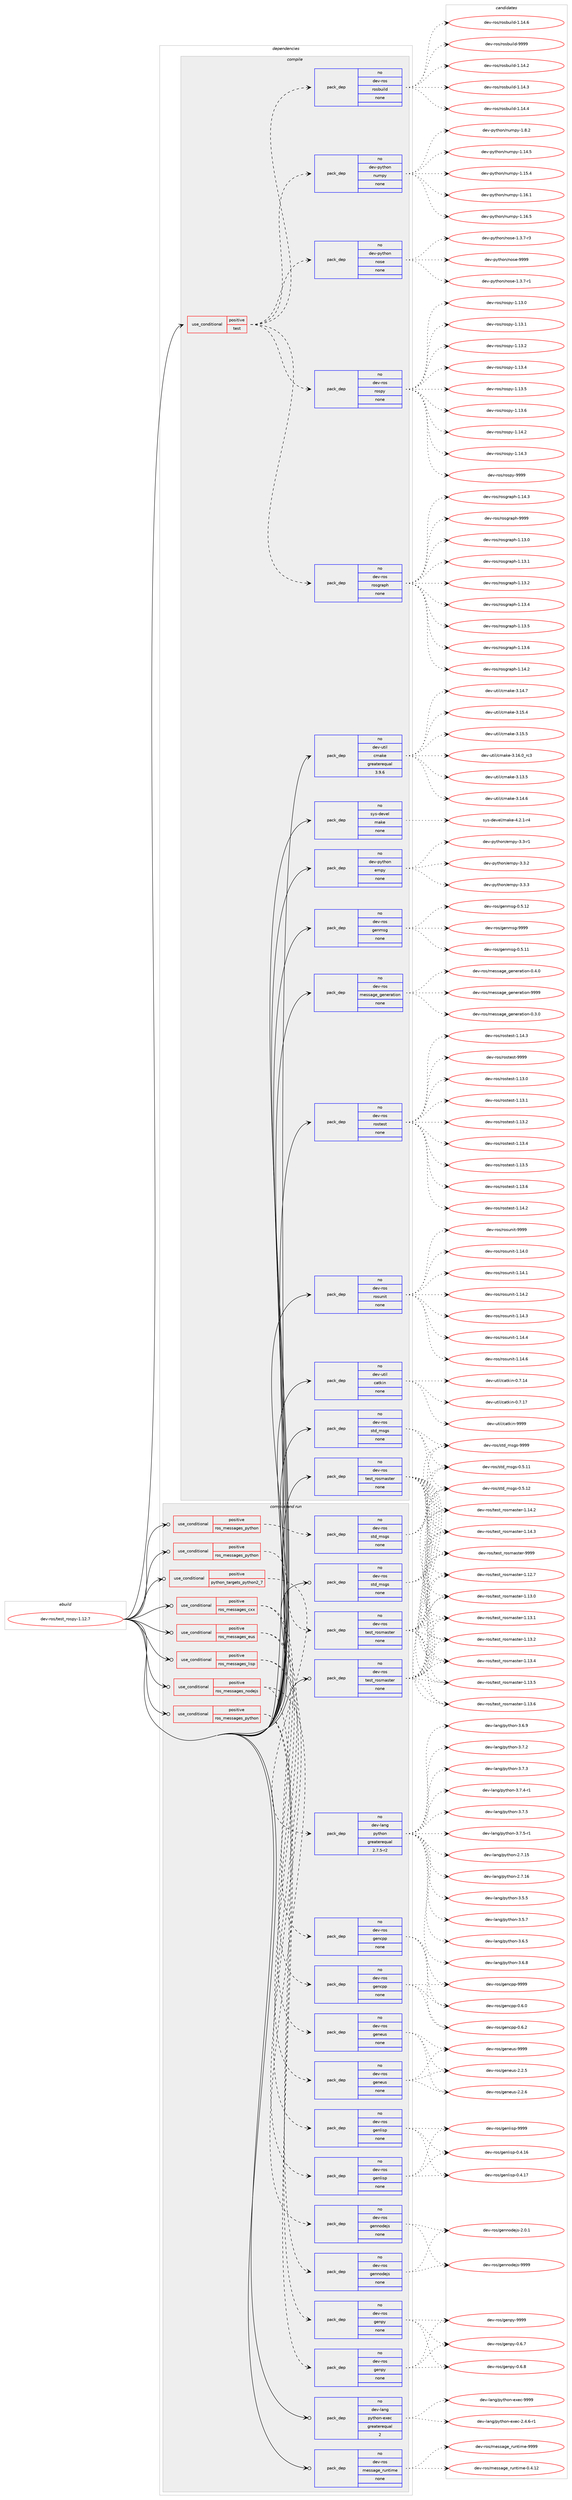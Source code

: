 digraph prolog {

# *************
# Graph options
# *************

newrank=true;
concentrate=true;
compound=true;
graph [rankdir=LR,fontname=Helvetica,fontsize=10,ranksep=1.5];#, ranksep=2.5, nodesep=0.2];
edge  [arrowhead=vee];
node  [fontname=Helvetica,fontsize=10];

# **********
# The ebuild
# **********

subgraph cluster_leftcol {
color=gray;
rank=same;
label=<<i>ebuild</i>>;
id [label="dev-ros/test_rospy-1.12.7", color=red, width=4, href="../dev-ros/test_rospy-1.12.7.svg"];
}

# ****************
# The dependencies
# ****************

subgraph cluster_midcol {
color=gray;
label=<<i>dependencies</i>>;
subgraph cluster_compile {
fillcolor="#eeeeee";
style=filled;
label=<<i>compile</i>>;
subgraph cond156008 {
dependency669882 [label=<<TABLE BORDER="0" CELLBORDER="1" CELLSPACING="0" CELLPADDING="4"><TR><TD ROWSPAN="3" CELLPADDING="10">use_conditional</TD></TR><TR><TD>positive</TD></TR><TR><TD>test</TD></TR></TABLE>>, shape=none, color=red];
subgraph pack501968 {
dependency669883 [label=<<TABLE BORDER="0" CELLBORDER="1" CELLSPACING="0" CELLPADDING="4" WIDTH="220"><TR><TD ROWSPAN="6" CELLPADDING="30">pack_dep</TD></TR><TR><TD WIDTH="110">no</TD></TR><TR><TD>dev-python</TD></TR><TR><TD>numpy</TD></TR><TR><TD>none</TD></TR><TR><TD></TD></TR></TABLE>>, shape=none, color=blue];
}
dependency669882:e -> dependency669883:w [weight=20,style="dashed",arrowhead="vee"];
subgraph pack501969 {
dependency669884 [label=<<TABLE BORDER="0" CELLBORDER="1" CELLSPACING="0" CELLPADDING="4" WIDTH="220"><TR><TD ROWSPAN="6" CELLPADDING="30">pack_dep</TD></TR><TR><TD WIDTH="110">no</TD></TR><TR><TD>dev-ros</TD></TR><TR><TD>rosbuild</TD></TR><TR><TD>none</TD></TR><TR><TD></TD></TR></TABLE>>, shape=none, color=blue];
}
dependency669882:e -> dependency669884:w [weight=20,style="dashed",arrowhead="vee"];
subgraph pack501970 {
dependency669885 [label=<<TABLE BORDER="0" CELLBORDER="1" CELLSPACING="0" CELLPADDING="4" WIDTH="220"><TR><TD ROWSPAN="6" CELLPADDING="30">pack_dep</TD></TR><TR><TD WIDTH="110">no</TD></TR><TR><TD>dev-ros</TD></TR><TR><TD>rosgraph</TD></TR><TR><TD>none</TD></TR><TR><TD></TD></TR></TABLE>>, shape=none, color=blue];
}
dependency669882:e -> dependency669885:w [weight=20,style="dashed",arrowhead="vee"];
subgraph pack501971 {
dependency669886 [label=<<TABLE BORDER="0" CELLBORDER="1" CELLSPACING="0" CELLPADDING="4" WIDTH="220"><TR><TD ROWSPAN="6" CELLPADDING="30">pack_dep</TD></TR><TR><TD WIDTH="110">no</TD></TR><TR><TD>dev-ros</TD></TR><TR><TD>rospy</TD></TR><TR><TD>none</TD></TR><TR><TD></TD></TR></TABLE>>, shape=none, color=blue];
}
dependency669882:e -> dependency669886:w [weight=20,style="dashed",arrowhead="vee"];
subgraph pack501972 {
dependency669887 [label=<<TABLE BORDER="0" CELLBORDER="1" CELLSPACING="0" CELLPADDING="4" WIDTH="220"><TR><TD ROWSPAN="6" CELLPADDING="30">pack_dep</TD></TR><TR><TD WIDTH="110">no</TD></TR><TR><TD>dev-python</TD></TR><TR><TD>nose</TD></TR><TR><TD>none</TD></TR><TR><TD></TD></TR></TABLE>>, shape=none, color=blue];
}
dependency669882:e -> dependency669887:w [weight=20,style="dashed",arrowhead="vee"];
}
id:e -> dependency669882:w [weight=20,style="solid",arrowhead="vee"];
subgraph pack501973 {
dependency669888 [label=<<TABLE BORDER="0" CELLBORDER="1" CELLSPACING="0" CELLPADDING="4" WIDTH="220"><TR><TD ROWSPAN="6" CELLPADDING="30">pack_dep</TD></TR><TR><TD WIDTH="110">no</TD></TR><TR><TD>dev-python</TD></TR><TR><TD>empy</TD></TR><TR><TD>none</TD></TR><TR><TD></TD></TR></TABLE>>, shape=none, color=blue];
}
id:e -> dependency669888:w [weight=20,style="solid",arrowhead="vee"];
subgraph pack501974 {
dependency669889 [label=<<TABLE BORDER="0" CELLBORDER="1" CELLSPACING="0" CELLPADDING="4" WIDTH="220"><TR><TD ROWSPAN="6" CELLPADDING="30">pack_dep</TD></TR><TR><TD WIDTH="110">no</TD></TR><TR><TD>dev-ros</TD></TR><TR><TD>genmsg</TD></TR><TR><TD>none</TD></TR><TR><TD></TD></TR></TABLE>>, shape=none, color=blue];
}
id:e -> dependency669889:w [weight=20,style="solid",arrowhead="vee"];
subgraph pack501975 {
dependency669890 [label=<<TABLE BORDER="0" CELLBORDER="1" CELLSPACING="0" CELLPADDING="4" WIDTH="220"><TR><TD ROWSPAN="6" CELLPADDING="30">pack_dep</TD></TR><TR><TD WIDTH="110">no</TD></TR><TR><TD>dev-ros</TD></TR><TR><TD>message_generation</TD></TR><TR><TD>none</TD></TR><TR><TD></TD></TR></TABLE>>, shape=none, color=blue];
}
id:e -> dependency669890:w [weight=20,style="solid",arrowhead="vee"];
subgraph pack501976 {
dependency669891 [label=<<TABLE BORDER="0" CELLBORDER="1" CELLSPACING="0" CELLPADDING="4" WIDTH="220"><TR><TD ROWSPAN="6" CELLPADDING="30">pack_dep</TD></TR><TR><TD WIDTH="110">no</TD></TR><TR><TD>dev-ros</TD></TR><TR><TD>rostest</TD></TR><TR><TD>none</TD></TR><TR><TD></TD></TR></TABLE>>, shape=none, color=blue];
}
id:e -> dependency669891:w [weight=20,style="solid",arrowhead="vee"];
subgraph pack501977 {
dependency669892 [label=<<TABLE BORDER="0" CELLBORDER="1" CELLSPACING="0" CELLPADDING="4" WIDTH="220"><TR><TD ROWSPAN="6" CELLPADDING="30">pack_dep</TD></TR><TR><TD WIDTH="110">no</TD></TR><TR><TD>dev-ros</TD></TR><TR><TD>rosunit</TD></TR><TR><TD>none</TD></TR><TR><TD></TD></TR></TABLE>>, shape=none, color=blue];
}
id:e -> dependency669892:w [weight=20,style="solid",arrowhead="vee"];
subgraph pack501978 {
dependency669893 [label=<<TABLE BORDER="0" CELLBORDER="1" CELLSPACING="0" CELLPADDING="4" WIDTH="220"><TR><TD ROWSPAN="6" CELLPADDING="30">pack_dep</TD></TR><TR><TD WIDTH="110">no</TD></TR><TR><TD>dev-ros</TD></TR><TR><TD>std_msgs</TD></TR><TR><TD>none</TD></TR><TR><TD></TD></TR></TABLE>>, shape=none, color=blue];
}
id:e -> dependency669893:w [weight=20,style="solid",arrowhead="vee"];
subgraph pack501979 {
dependency669894 [label=<<TABLE BORDER="0" CELLBORDER="1" CELLSPACING="0" CELLPADDING="4" WIDTH="220"><TR><TD ROWSPAN="6" CELLPADDING="30">pack_dep</TD></TR><TR><TD WIDTH="110">no</TD></TR><TR><TD>dev-ros</TD></TR><TR><TD>test_rosmaster</TD></TR><TR><TD>none</TD></TR><TR><TD></TD></TR></TABLE>>, shape=none, color=blue];
}
id:e -> dependency669894:w [weight=20,style="solid",arrowhead="vee"];
subgraph pack501980 {
dependency669895 [label=<<TABLE BORDER="0" CELLBORDER="1" CELLSPACING="0" CELLPADDING="4" WIDTH="220"><TR><TD ROWSPAN="6" CELLPADDING="30">pack_dep</TD></TR><TR><TD WIDTH="110">no</TD></TR><TR><TD>dev-util</TD></TR><TR><TD>catkin</TD></TR><TR><TD>none</TD></TR><TR><TD></TD></TR></TABLE>>, shape=none, color=blue];
}
id:e -> dependency669895:w [weight=20,style="solid",arrowhead="vee"];
subgraph pack501981 {
dependency669896 [label=<<TABLE BORDER="0" CELLBORDER="1" CELLSPACING="0" CELLPADDING="4" WIDTH="220"><TR><TD ROWSPAN="6" CELLPADDING="30">pack_dep</TD></TR><TR><TD WIDTH="110">no</TD></TR><TR><TD>dev-util</TD></TR><TR><TD>cmake</TD></TR><TR><TD>greaterequal</TD></TR><TR><TD>3.9.6</TD></TR></TABLE>>, shape=none, color=blue];
}
id:e -> dependency669896:w [weight=20,style="solid",arrowhead="vee"];
subgraph pack501982 {
dependency669897 [label=<<TABLE BORDER="0" CELLBORDER="1" CELLSPACING="0" CELLPADDING="4" WIDTH="220"><TR><TD ROWSPAN="6" CELLPADDING="30">pack_dep</TD></TR><TR><TD WIDTH="110">no</TD></TR><TR><TD>sys-devel</TD></TR><TR><TD>make</TD></TR><TR><TD>none</TD></TR><TR><TD></TD></TR></TABLE>>, shape=none, color=blue];
}
id:e -> dependency669897:w [weight=20,style="solid",arrowhead="vee"];
}
subgraph cluster_compileandrun {
fillcolor="#eeeeee";
style=filled;
label=<<i>compile and run</i>>;
subgraph cond156009 {
dependency669898 [label=<<TABLE BORDER="0" CELLBORDER="1" CELLSPACING="0" CELLPADDING="4"><TR><TD ROWSPAN="3" CELLPADDING="10">use_conditional</TD></TR><TR><TD>positive</TD></TR><TR><TD>python_targets_python2_7</TD></TR></TABLE>>, shape=none, color=red];
subgraph pack501983 {
dependency669899 [label=<<TABLE BORDER="0" CELLBORDER="1" CELLSPACING="0" CELLPADDING="4" WIDTH="220"><TR><TD ROWSPAN="6" CELLPADDING="30">pack_dep</TD></TR><TR><TD WIDTH="110">no</TD></TR><TR><TD>dev-lang</TD></TR><TR><TD>python</TD></TR><TR><TD>greaterequal</TD></TR><TR><TD>2.7.5-r2</TD></TR></TABLE>>, shape=none, color=blue];
}
dependency669898:e -> dependency669899:w [weight=20,style="dashed",arrowhead="vee"];
}
id:e -> dependency669898:w [weight=20,style="solid",arrowhead="odotvee"];
subgraph cond156010 {
dependency669900 [label=<<TABLE BORDER="0" CELLBORDER="1" CELLSPACING="0" CELLPADDING="4"><TR><TD ROWSPAN="3" CELLPADDING="10">use_conditional</TD></TR><TR><TD>positive</TD></TR><TR><TD>ros_messages_cxx</TD></TR></TABLE>>, shape=none, color=red];
subgraph pack501984 {
dependency669901 [label=<<TABLE BORDER="0" CELLBORDER="1" CELLSPACING="0" CELLPADDING="4" WIDTH="220"><TR><TD ROWSPAN="6" CELLPADDING="30">pack_dep</TD></TR><TR><TD WIDTH="110">no</TD></TR><TR><TD>dev-ros</TD></TR><TR><TD>gencpp</TD></TR><TR><TD>none</TD></TR><TR><TD></TD></TR></TABLE>>, shape=none, color=blue];
}
dependency669900:e -> dependency669901:w [weight=20,style="dashed",arrowhead="vee"];
subgraph pack501985 {
dependency669902 [label=<<TABLE BORDER="0" CELLBORDER="1" CELLSPACING="0" CELLPADDING="4" WIDTH="220"><TR><TD ROWSPAN="6" CELLPADDING="30">pack_dep</TD></TR><TR><TD WIDTH="110">no</TD></TR><TR><TD>dev-ros</TD></TR><TR><TD>gencpp</TD></TR><TR><TD>none</TD></TR><TR><TD></TD></TR></TABLE>>, shape=none, color=blue];
}
dependency669900:e -> dependency669902:w [weight=20,style="dashed",arrowhead="vee"];
}
id:e -> dependency669900:w [weight=20,style="solid",arrowhead="odotvee"];
subgraph cond156011 {
dependency669903 [label=<<TABLE BORDER="0" CELLBORDER="1" CELLSPACING="0" CELLPADDING="4"><TR><TD ROWSPAN="3" CELLPADDING="10">use_conditional</TD></TR><TR><TD>positive</TD></TR><TR><TD>ros_messages_eus</TD></TR></TABLE>>, shape=none, color=red];
subgraph pack501986 {
dependency669904 [label=<<TABLE BORDER="0" CELLBORDER="1" CELLSPACING="0" CELLPADDING="4" WIDTH="220"><TR><TD ROWSPAN="6" CELLPADDING="30">pack_dep</TD></TR><TR><TD WIDTH="110">no</TD></TR><TR><TD>dev-ros</TD></TR><TR><TD>geneus</TD></TR><TR><TD>none</TD></TR><TR><TD></TD></TR></TABLE>>, shape=none, color=blue];
}
dependency669903:e -> dependency669904:w [weight=20,style="dashed",arrowhead="vee"];
subgraph pack501987 {
dependency669905 [label=<<TABLE BORDER="0" CELLBORDER="1" CELLSPACING="0" CELLPADDING="4" WIDTH="220"><TR><TD ROWSPAN="6" CELLPADDING="30">pack_dep</TD></TR><TR><TD WIDTH="110">no</TD></TR><TR><TD>dev-ros</TD></TR><TR><TD>geneus</TD></TR><TR><TD>none</TD></TR><TR><TD></TD></TR></TABLE>>, shape=none, color=blue];
}
dependency669903:e -> dependency669905:w [weight=20,style="dashed",arrowhead="vee"];
}
id:e -> dependency669903:w [weight=20,style="solid",arrowhead="odotvee"];
subgraph cond156012 {
dependency669906 [label=<<TABLE BORDER="0" CELLBORDER="1" CELLSPACING="0" CELLPADDING="4"><TR><TD ROWSPAN="3" CELLPADDING="10">use_conditional</TD></TR><TR><TD>positive</TD></TR><TR><TD>ros_messages_lisp</TD></TR></TABLE>>, shape=none, color=red];
subgraph pack501988 {
dependency669907 [label=<<TABLE BORDER="0" CELLBORDER="1" CELLSPACING="0" CELLPADDING="4" WIDTH="220"><TR><TD ROWSPAN="6" CELLPADDING="30">pack_dep</TD></TR><TR><TD WIDTH="110">no</TD></TR><TR><TD>dev-ros</TD></TR><TR><TD>genlisp</TD></TR><TR><TD>none</TD></TR><TR><TD></TD></TR></TABLE>>, shape=none, color=blue];
}
dependency669906:e -> dependency669907:w [weight=20,style="dashed",arrowhead="vee"];
subgraph pack501989 {
dependency669908 [label=<<TABLE BORDER="0" CELLBORDER="1" CELLSPACING="0" CELLPADDING="4" WIDTH="220"><TR><TD ROWSPAN="6" CELLPADDING="30">pack_dep</TD></TR><TR><TD WIDTH="110">no</TD></TR><TR><TD>dev-ros</TD></TR><TR><TD>genlisp</TD></TR><TR><TD>none</TD></TR><TR><TD></TD></TR></TABLE>>, shape=none, color=blue];
}
dependency669906:e -> dependency669908:w [weight=20,style="dashed",arrowhead="vee"];
}
id:e -> dependency669906:w [weight=20,style="solid",arrowhead="odotvee"];
subgraph cond156013 {
dependency669909 [label=<<TABLE BORDER="0" CELLBORDER="1" CELLSPACING="0" CELLPADDING="4"><TR><TD ROWSPAN="3" CELLPADDING="10">use_conditional</TD></TR><TR><TD>positive</TD></TR><TR><TD>ros_messages_nodejs</TD></TR></TABLE>>, shape=none, color=red];
subgraph pack501990 {
dependency669910 [label=<<TABLE BORDER="0" CELLBORDER="1" CELLSPACING="0" CELLPADDING="4" WIDTH="220"><TR><TD ROWSPAN="6" CELLPADDING="30">pack_dep</TD></TR><TR><TD WIDTH="110">no</TD></TR><TR><TD>dev-ros</TD></TR><TR><TD>gennodejs</TD></TR><TR><TD>none</TD></TR><TR><TD></TD></TR></TABLE>>, shape=none, color=blue];
}
dependency669909:e -> dependency669910:w [weight=20,style="dashed",arrowhead="vee"];
subgraph pack501991 {
dependency669911 [label=<<TABLE BORDER="0" CELLBORDER="1" CELLSPACING="0" CELLPADDING="4" WIDTH="220"><TR><TD ROWSPAN="6" CELLPADDING="30">pack_dep</TD></TR><TR><TD WIDTH="110">no</TD></TR><TR><TD>dev-ros</TD></TR><TR><TD>gennodejs</TD></TR><TR><TD>none</TD></TR><TR><TD></TD></TR></TABLE>>, shape=none, color=blue];
}
dependency669909:e -> dependency669911:w [weight=20,style="dashed",arrowhead="vee"];
}
id:e -> dependency669909:w [weight=20,style="solid",arrowhead="odotvee"];
subgraph cond156014 {
dependency669912 [label=<<TABLE BORDER="0" CELLBORDER="1" CELLSPACING="0" CELLPADDING="4"><TR><TD ROWSPAN="3" CELLPADDING="10">use_conditional</TD></TR><TR><TD>positive</TD></TR><TR><TD>ros_messages_python</TD></TR></TABLE>>, shape=none, color=red];
subgraph pack501992 {
dependency669913 [label=<<TABLE BORDER="0" CELLBORDER="1" CELLSPACING="0" CELLPADDING="4" WIDTH="220"><TR><TD ROWSPAN="6" CELLPADDING="30">pack_dep</TD></TR><TR><TD WIDTH="110">no</TD></TR><TR><TD>dev-ros</TD></TR><TR><TD>genpy</TD></TR><TR><TD>none</TD></TR><TR><TD></TD></TR></TABLE>>, shape=none, color=blue];
}
dependency669912:e -> dependency669913:w [weight=20,style="dashed",arrowhead="vee"];
subgraph pack501993 {
dependency669914 [label=<<TABLE BORDER="0" CELLBORDER="1" CELLSPACING="0" CELLPADDING="4" WIDTH="220"><TR><TD ROWSPAN="6" CELLPADDING="30">pack_dep</TD></TR><TR><TD WIDTH="110">no</TD></TR><TR><TD>dev-ros</TD></TR><TR><TD>genpy</TD></TR><TR><TD>none</TD></TR><TR><TD></TD></TR></TABLE>>, shape=none, color=blue];
}
dependency669912:e -> dependency669914:w [weight=20,style="dashed",arrowhead="vee"];
}
id:e -> dependency669912:w [weight=20,style="solid",arrowhead="odotvee"];
subgraph cond156015 {
dependency669915 [label=<<TABLE BORDER="0" CELLBORDER="1" CELLSPACING="0" CELLPADDING="4"><TR><TD ROWSPAN="3" CELLPADDING="10">use_conditional</TD></TR><TR><TD>positive</TD></TR><TR><TD>ros_messages_python</TD></TR></TABLE>>, shape=none, color=red];
subgraph pack501994 {
dependency669916 [label=<<TABLE BORDER="0" CELLBORDER="1" CELLSPACING="0" CELLPADDING="4" WIDTH="220"><TR><TD ROWSPAN="6" CELLPADDING="30">pack_dep</TD></TR><TR><TD WIDTH="110">no</TD></TR><TR><TD>dev-ros</TD></TR><TR><TD>std_msgs</TD></TR><TR><TD>none</TD></TR><TR><TD></TD></TR></TABLE>>, shape=none, color=blue];
}
dependency669915:e -> dependency669916:w [weight=20,style="dashed",arrowhead="vee"];
}
id:e -> dependency669915:w [weight=20,style="solid",arrowhead="odotvee"];
subgraph cond156016 {
dependency669917 [label=<<TABLE BORDER="0" CELLBORDER="1" CELLSPACING="0" CELLPADDING="4"><TR><TD ROWSPAN="3" CELLPADDING="10">use_conditional</TD></TR><TR><TD>positive</TD></TR><TR><TD>ros_messages_python</TD></TR></TABLE>>, shape=none, color=red];
subgraph pack501995 {
dependency669918 [label=<<TABLE BORDER="0" CELLBORDER="1" CELLSPACING="0" CELLPADDING="4" WIDTH="220"><TR><TD ROWSPAN="6" CELLPADDING="30">pack_dep</TD></TR><TR><TD WIDTH="110">no</TD></TR><TR><TD>dev-ros</TD></TR><TR><TD>test_rosmaster</TD></TR><TR><TD>none</TD></TR><TR><TD></TD></TR></TABLE>>, shape=none, color=blue];
}
dependency669917:e -> dependency669918:w [weight=20,style="dashed",arrowhead="vee"];
}
id:e -> dependency669917:w [weight=20,style="solid",arrowhead="odotvee"];
subgraph pack501996 {
dependency669919 [label=<<TABLE BORDER="0" CELLBORDER="1" CELLSPACING="0" CELLPADDING="4" WIDTH="220"><TR><TD ROWSPAN="6" CELLPADDING="30">pack_dep</TD></TR><TR><TD WIDTH="110">no</TD></TR><TR><TD>dev-lang</TD></TR><TR><TD>python-exec</TD></TR><TR><TD>greaterequal</TD></TR><TR><TD>2</TD></TR></TABLE>>, shape=none, color=blue];
}
id:e -> dependency669919:w [weight=20,style="solid",arrowhead="odotvee"];
subgraph pack501997 {
dependency669920 [label=<<TABLE BORDER="0" CELLBORDER="1" CELLSPACING="0" CELLPADDING="4" WIDTH="220"><TR><TD ROWSPAN="6" CELLPADDING="30">pack_dep</TD></TR><TR><TD WIDTH="110">no</TD></TR><TR><TD>dev-ros</TD></TR><TR><TD>message_runtime</TD></TR><TR><TD>none</TD></TR><TR><TD></TD></TR></TABLE>>, shape=none, color=blue];
}
id:e -> dependency669920:w [weight=20,style="solid",arrowhead="odotvee"];
subgraph pack501998 {
dependency669921 [label=<<TABLE BORDER="0" CELLBORDER="1" CELLSPACING="0" CELLPADDING="4" WIDTH="220"><TR><TD ROWSPAN="6" CELLPADDING="30">pack_dep</TD></TR><TR><TD WIDTH="110">no</TD></TR><TR><TD>dev-ros</TD></TR><TR><TD>std_msgs</TD></TR><TR><TD>none</TD></TR><TR><TD></TD></TR></TABLE>>, shape=none, color=blue];
}
id:e -> dependency669921:w [weight=20,style="solid",arrowhead="odotvee"];
subgraph pack501999 {
dependency669922 [label=<<TABLE BORDER="0" CELLBORDER="1" CELLSPACING="0" CELLPADDING="4" WIDTH="220"><TR><TD ROWSPAN="6" CELLPADDING="30">pack_dep</TD></TR><TR><TD WIDTH="110">no</TD></TR><TR><TD>dev-ros</TD></TR><TR><TD>test_rosmaster</TD></TR><TR><TD>none</TD></TR><TR><TD></TD></TR></TABLE>>, shape=none, color=blue];
}
id:e -> dependency669922:w [weight=20,style="solid",arrowhead="odotvee"];
}
subgraph cluster_run {
fillcolor="#eeeeee";
style=filled;
label=<<i>run</i>>;
}
}

# **************
# The candidates
# **************

subgraph cluster_choices {
rank=same;
color=gray;
label=<<i>candidates</i>>;

subgraph choice501968 {
color=black;
nodesep=1;
choice100101118451121211161041111104711011710911212145494649524653 [label="dev-python/numpy-1.14.5", color=red, width=4,href="../dev-python/numpy-1.14.5.svg"];
choice100101118451121211161041111104711011710911212145494649534652 [label="dev-python/numpy-1.15.4", color=red, width=4,href="../dev-python/numpy-1.15.4.svg"];
choice100101118451121211161041111104711011710911212145494649544649 [label="dev-python/numpy-1.16.1", color=red, width=4,href="../dev-python/numpy-1.16.1.svg"];
choice100101118451121211161041111104711011710911212145494649544653 [label="dev-python/numpy-1.16.5", color=red, width=4,href="../dev-python/numpy-1.16.5.svg"];
choice1001011184511212111610411111047110117109112121454946564650 [label="dev-python/numpy-1.8.2", color=red, width=4,href="../dev-python/numpy-1.8.2.svg"];
dependency669883:e -> choice100101118451121211161041111104711011710911212145494649524653:w [style=dotted,weight="100"];
dependency669883:e -> choice100101118451121211161041111104711011710911212145494649534652:w [style=dotted,weight="100"];
dependency669883:e -> choice100101118451121211161041111104711011710911212145494649544649:w [style=dotted,weight="100"];
dependency669883:e -> choice100101118451121211161041111104711011710911212145494649544653:w [style=dotted,weight="100"];
dependency669883:e -> choice1001011184511212111610411111047110117109112121454946564650:w [style=dotted,weight="100"];
}
subgraph choice501969 {
color=black;
nodesep=1;
choice10010111845114111115471141111159811710510810045494649524650 [label="dev-ros/rosbuild-1.14.2", color=red, width=4,href="../dev-ros/rosbuild-1.14.2.svg"];
choice10010111845114111115471141111159811710510810045494649524651 [label="dev-ros/rosbuild-1.14.3", color=red, width=4,href="../dev-ros/rosbuild-1.14.3.svg"];
choice10010111845114111115471141111159811710510810045494649524652 [label="dev-ros/rosbuild-1.14.4", color=red, width=4,href="../dev-ros/rosbuild-1.14.4.svg"];
choice10010111845114111115471141111159811710510810045494649524654 [label="dev-ros/rosbuild-1.14.6", color=red, width=4,href="../dev-ros/rosbuild-1.14.6.svg"];
choice1001011184511411111547114111115981171051081004557575757 [label="dev-ros/rosbuild-9999", color=red, width=4,href="../dev-ros/rosbuild-9999.svg"];
dependency669884:e -> choice10010111845114111115471141111159811710510810045494649524650:w [style=dotted,weight="100"];
dependency669884:e -> choice10010111845114111115471141111159811710510810045494649524651:w [style=dotted,weight="100"];
dependency669884:e -> choice10010111845114111115471141111159811710510810045494649524652:w [style=dotted,weight="100"];
dependency669884:e -> choice10010111845114111115471141111159811710510810045494649524654:w [style=dotted,weight="100"];
dependency669884:e -> choice1001011184511411111547114111115981171051081004557575757:w [style=dotted,weight="100"];
}
subgraph choice501970 {
color=black;
nodesep=1;
choice10010111845114111115471141111151031149711210445494649514648 [label="dev-ros/rosgraph-1.13.0", color=red, width=4,href="../dev-ros/rosgraph-1.13.0.svg"];
choice10010111845114111115471141111151031149711210445494649514649 [label="dev-ros/rosgraph-1.13.1", color=red, width=4,href="../dev-ros/rosgraph-1.13.1.svg"];
choice10010111845114111115471141111151031149711210445494649514650 [label="dev-ros/rosgraph-1.13.2", color=red, width=4,href="../dev-ros/rosgraph-1.13.2.svg"];
choice10010111845114111115471141111151031149711210445494649514652 [label="dev-ros/rosgraph-1.13.4", color=red, width=4,href="../dev-ros/rosgraph-1.13.4.svg"];
choice10010111845114111115471141111151031149711210445494649514653 [label="dev-ros/rosgraph-1.13.5", color=red, width=4,href="../dev-ros/rosgraph-1.13.5.svg"];
choice10010111845114111115471141111151031149711210445494649514654 [label="dev-ros/rosgraph-1.13.6", color=red, width=4,href="../dev-ros/rosgraph-1.13.6.svg"];
choice10010111845114111115471141111151031149711210445494649524650 [label="dev-ros/rosgraph-1.14.2", color=red, width=4,href="../dev-ros/rosgraph-1.14.2.svg"];
choice10010111845114111115471141111151031149711210445494649524651 [label="dev-ros/rosgraph-1.14.3", color=red, width=4,href="../dev-ros/rosgraph-1.14.3.svg"];
choice1001011184511411111547114111115103114971121044557575757 [label="dev-ros/rosgraph-9999", color=red, width=4,href="../dev-ros/rosgraph-9999.svg"];
dependency669885:e -> choice10010111845114111115471141111151031149711210445494649514648:w [style=dotted,weight="100"];
dependency669885:e -> choice10010111845114111115471141111151031149711210445494649514649:w [style=dotted,weight="100"];
dependency669885:e -> choice10010111845114111115471141111151031149711210445494649514650:w [style=dotted,weight="100"];
dependency669885:e -> choice10010111845114111115471141111151031149711210445494649514652:w [style=dotted,weight="100"];
dependency669885:e -> choice10010111845114111115471141111151031149711210445494649514653:w [style=dotted,weight="100"];
dependency669885:e -> choice10010111845114111115471141111151031149711210445494649514654:w [style=dotted,weight="100"];
dependency669885:e -> choice10010111845114111115471141111151031149711210445494649524650:w [style=dotted,weight="100"];
dependency669885:e -> choice10010111845114111115471141111151031149711210445494649524651:w [style=dotted,weight="100"];
dependency669885:e -> choice1001011184511411111547114111115103114971121044557575757:w [style=dotted,weight="100"];
}
subgraph choice501971 {
color=black;
nodesep=1;
choice100101118451141111154711411111511212145494649514648 [label="dev-ros/rospy-1.13.0", color=red, width=4,href="../dev-ros/rospy-1.13.0.svg"];
choice100101118451141111154711411111511212145494649514649 [label="dev-ros/rospy-1.13.1", color=red, width=4,href="../dev-ros/rospy-1.13.1.svg"];
choice100101118451141111154711411111511212145494649514650 [label="dev-ros/rospy-1.13.2", color=red, width=4,href="../dev-ros/rospy-1.13.2.svg"];
choice100101118451141111154711411111511212145494649514652 [label="dev-ros/rospy-1.13.4", color=red, width=4,href="../dev-ros/rospy-1.13.4.svg"];
choice100101118451141111154711411111511212145494649514653 [label="dev-ros/rospy-1.13.5", color=red, width=4,href="../dev-ros/rospy-1.13.5.svg"];
choice100101118451141111154711411111511212145494649514654 [label="dev-ros/rospy-1.13.6", color=red, width=4,href="../dev-ros/rospy-1.13.6.svg"];
choice100101118451141111154711411111511212145494649524650 [label="dev-ros/rospy-1.14.2", color=red, width=4,href="../dev-ros/rospy-1.14.2.svg"];
choice100101118451141111154711411111511212145494649524651 [label="dev-ros/rospy-1.14.3", color=red, width=4,href="../dev-ros/rospy-1.14.3.svg"];
choice10010111845114111115471141111151121214557575757 [label="dev-ros/rospy-9999", color=red, width=4,href="../dev-ros/rospy-9999.svg"];
dependency669886:e -> choice100101118451141111154711411111511212145494649514648:w [style=dotted,weight="100"];
dependency669886:e -> choice100101118451141111154711411111511212145494649514649:w [style=dotted,weight="100"];
dependency669886:e -> choice100101118451141111154711411111511212145494649514650:w [style=dotted,weight="100"];
dependency669886:e -> choice100101118451141111154711411111511212145494649514652:w [style=dotted,weight="100"];
dependency669886:e -> choice100101118451141111154711411111511212145494649514653:w [style=dotted,weight="100"];
dependency669886:e -> choice100101118451141111154711411111511212145494649514654:w [style=dotted,weight="100"];
dependency669886:e -> choice100101118451141111154711411111511212145494649524650:w [style=dotted,weight="100"];
dependency669886:e -> choice100101118451141111154711411111511212145494649524651:w [style=dotted,weight="100"];
dependency669886:e -> choice10010111845114111115471141111151121214557575757:w [style=dotted,weight="100"];
}
subgraph choice501972 {
color=black;
nodesep=1;
choice10010111845112121116104111110471101111151014549465146554511449 [label="dev-python/nose-1.3.7-r1", color=red, width=4,href="../dev-python/nose-1.3.7-r1.svg"];
choice10010111845112121116104111110471101111151014549465146554511451 [label="dev-python/nose-1.3.7-r3", color=red, width=4,href="../dev-python/nose-1.3.7-r3.svg"];
choice10010111845112121116104111110471101111151014557575757 [label="dev-python/nose-9999", color=red, width=4,href="../dev-python/nose-9999.svg"];
dependency669887:e -> choice10010111845112121116104111110471101111151014549465146554511449:w [style=dotted,weight="100"];
dependency669887:e -> choice10010111845112121116104111110471101111151014549465146554511451:w [style=dotted,weight="100"];
dependency669887:e -> choice10010111845112121116104111110471101111151014557575757:w [style=dotted,weight="100"];
}
subgraph choice501973 {
color=black;
nodesep=1;
choice1001011184511212111610411111047101109112121455146514511449 [label="dev-python/empy-3.3-r1", color=red, width=4,href="../dev-python/empy-3.3-r1.svg"];
choice1001011184511212111610411111047101109112121455146514650 [label="dev-python/empy-3.3.2", color=red, width=4,href="../dev-python/empy-3.3.2.svg"];
choice1001011184511212111610411111047101109112121455146514651 [label="dev-python/empy-3.3.3", color=red, width=4,href="../dev-python/empy-3.3.3.svg"];
dependency669888:e -> choice1001011184511212111610411111047101109112121455146514511449:w [style=dotted,weight="100"];
dependency669888:e -> choice1001011184511212111610411111047101109112121455146514650:w [style=dotted,weight="100"];
dependency669888:e -> choice1001011184511212111610411111047101109112121455146514651:w [style=dotted,weight="100"];
}
subgraph choice501974 {
color=black;
nodesep=1;
choice100101118451141111154710310111010911510345484653464949 [label="dev-ros/genmsg-0.5.11", color=red, width=4,href="../dev-ros/genmsg-0.5.11.svg"];
choice100101118451141111154710310111010911510345484653464950 [label="dev-ros/genmsg-0.5.12", color=red, width=4,href="../dev-ros/genmsg-0.5.12.svg"];
choice10010111845114111115471031011101091151034557575757 [label="dev-ros/genmsg-9999", color=red, width=4,href="../dev-ros/genmsg-9999.svg"];
dependency669889:e -> choice100101118451141111154710310111010911510345484653464949:w [style=dotted,weight="100"];
dependency669889:e -> choice100101118451141111154710310111010911510345484653464950:w [style=dotted,weight="100"];
dependency669889:e -> choice10010111845114111115471031011101091151034557575757:w [style=dotted,weight="100"];
}
subgraph choice501975 {
color=black;
nodesep=1;
choice1001011184511411111547109101115115971031019510310111010111497116105111110454846514648 [label="dev-ros/message_generation-0.3.0", color=red, width=4,href="../dev-ros/message_generation-0.3.0.svg"];
choice1001011184511411111547109101115115971031019510310111010111497116105111110454846524648 [label="dev-ros/message_generation-0.4.0", color=red, width=4,href="../dev-ros/message_generation-0.4.0.svg"];
choice10010111845114111115471091011151159710310195103101110101114971161051111104557575757 [label="dev-ros/message_generation-9999", color=red, width=4,href="../dev-ros/message_generation-9999.svg"];
dependency669890:e -> choice1001011184511411111547109101115115971031019510310111010111497116105111110454846514648:w [style=dotted,weight="100"];
dependency669890:e -> choice1001011184511411111547109101115115971031019510310111010111497116105111110454846524648:w [style=dotted,weight="100"];
dependency669890:e -> choice10010111845114111115471091011151159710310195103101110101114971161051111104557575757:w [style=dotted,weight="100"];
}
subgraph choice501976 {
color=black;
nodesep=1;
choice100101118451141111154711411111511610111511645494649514648 [label="dev-ros/rostest-1.13.0", color=red, width=4,href="../dev-ros/rostest-1.13.0.svg"];
choice100101118451141111154711411111511610111511645494649514649 [label="dev-ros/rostest-1.13.1", color=red, width=4,href="../dev-ros/rostest-1.13.1.svg"];
choice100101118451141111154711411111511610111511645494649514650 [label="dev-ros/rostest-1.13.2", color=red, width=4,href="../dev-ros/rostest-1.13.2.svg"];
choice100101118451141111154711411111511610111511645494649514652 [label="dev-ros/rostest-1.13.4", color=red, width=4,href="../dev-ros/rostest-1.13.4.svg"];
choice100101118451141111154711411111511610111511645494649514653 [label="dev-ros/rostest-1.13.5", color=red, width=4,href="../dev-ros/rostest-1.13.5.svg"];
choice100101118451141111154711411111511610111511645494649514654 [label="dev-ros/rostest-1.13.6", color=red, width=4,href="../dev-ros/rostest-1.13.6.svg"];
choice100101118451141111154711411111511610111511645494649524650 [label="dev-ros/rostest-1.14.2", color=red, width=4,href="../dev-ros/rostest-1.14.2.svg"];
choice100101118451141111154711411111511610111511645494649524651 [label="dev-ros/rostest-1.14.3", color=red, width=4,href="../dev-ros/rostest-1.14.3.svg"];
choice10010111845114111115471141111151161011151164557575757 [label="dev-ros/rostest-9999", color=red, width=4,href="../dev-ros/rostest-9999.svg"];
dependency669891:e -> choice100101118451141111154711411111511610111511645494649514648:w [style=dotted,weight="100"];
dependency669891:e -> choice100101118451141111154711411111511610111511645494649514649:w [style=dotted,weight="100"];
dependency669891:e -> choice100101118451141111154711411111511610111511645494649514650:w [style=dotted,weight="100"];
dependency669891:e -> choice100101118451141111154711411111511610111511645494649514652:w [style=dotted,weight="100"];
dependency669891:e -> choice100101118451141111154711411111511610111511645494649514653:w [style=dotted,weight="100"];
dependency669891:e -> choice100101118451141111154711411111511610111511645494649514654:w [style=dotted,weight="100"];
dependency669891:e -> choice100101118451141111154711411111511610111511645494649524650:w [style=dotted,weight="100"];
dependency669891:e -> choice100101118451141111154711411111511610111511645494649524651:w [style=dotted,weight="100"];
dependency669891:e -> choice10010111845114111115471141111151161011151164557575757:w [style=dotted,weight="100"];
}
subgraph choice501977 {
color=black;
nodesep=1;
choice100101118451141111154711411111511711010511645494649524648 [label="dev-ros/rosunit-1.14.0", color=red, width=4,href="../dev-ros/rosunit-1.14.0.svg"];
choice100101118451141111154711411111511711010511645494649524649 [label="dev-ros/rosunit-1.14.1", color=red, width=4,href="../dev-ros/rosunit-1.14.1.svg"];
choice100101118451141111154711411111511711010511645494649524650 [label="dev-ros/rosunit-1.14.2", color=red, width=4,href="../dev-ros/rosunit-1.14.2.svg"];
choice100101118451141111154711411111511711010511645494649524651 [label="dev-ros/rosunit-1.14.3", color=red, width=4,href="../dev-ros/rosunit-1.14.3.svg"];
choice100101118451141111154711411111511711010511645494649524652 [label="dev-ros/rosunit-1.14.4", color=red, width=4,href="../dev-ros/rosunit-1.14.4.svg"];
choice100101118451141111154711411111511711010511645494649524654 [label="dev-ros/rosunit-1.14.6", color=red, width=4,href="../dev-ros/rosunit-1.14.6.svg"];
choice10010111845114111115471141111151171101051164557575757 [label="dev-ros/rosunit-9999", color=red, width=4,href="../dev-ros/rosunit-9999.svg"];
dependency669892:e -> choice100101118451141111154711411111511711010511645494649524648:w [style=dotted,weight="100"];
dependency669892:e -> choice100101118451141111154711411111511711010511645494649524649:w [style=dotted,weight="100"];
dependency669892:e -> choice100101118451141111154711411111511711010511645494649524650:w [style=dotted,weight="100"];
dependency669892:e -> choice100101118451141111154711411111511711010511645494649524651:w [style=dotted,weight="100"];
dependency669892:e -> choice100101118451141111154711411111511711010511645494649524652:w [style=dotted,weight="100"];
dependency669892:e -> choice100101118451141111154711411111511711010511645494649524654:w [style=dotted,weight="100"];
dependency669892:e -> choice10010111845114111115471141111151171101051164557575757:w [style=dotted,weight="100"];
}
subgraph choice501978 {
color=black;
nodesep=1;
choice10010111845114111115471151161009510911510311545484653464949 [label="dev-ros/std_msgs-0.5.11", color=red, width=4,href="../dev-ros/std_msgs-0.5.11.svg"];
choice10010111845114111115471151161009510911510311545484653464950 [label="dev-ros/std_msgs-0.5.12", color=red, width=4,href="../dev-ros/std_msgs-0.5.12.svg"];
choice1001011184511411111547115116100951091151031154557575757 [label="dev-ros/std_msgs-9999", color=red, width=4,href="../dev-ros/std_msgs-9999.svg"];
dependency669893:e -> choice10010111845114111115471151161009510911510311545484653464949:w [style=dotted,weight="100"];
dependency669893:e -> choice10010111845114111115471151161009510911510311545484653464950:w [style=dotted,weight="100"];
dependency669893:e -> choice1001011184511411111547115116100951091151031154557575757:w [style=dotted,weight="100"];
}
subgraph choice501979 {
color=black;
nodesep=1;
choice1001011184511411111547116101115116951141111151099711511610111445494649504655 [label="dev-ros/test_rosmaster-1.12.7", color=red, width=4,href="../dev-ros/test_rosmaster-1.12.7.svg"];
choice1001011184511411111547116101115116951141111151099711511610111445494649514648 [label="dev-ros/test_rosmaster-1.13.0", color=red, width=4,href="../dev-ros/test_rosmaster-1.13.0.svg"];
choice1001011184511411111547116101115116951141111151099711511610111445494649514649 [label="dev-ros/test_rosmaster-1.13.1", color=red, width=4,href="../dev-ros/test_rosmaster-1.13.1.svg"];
choice1001011184511411111547116101115116951141111151099711511610111445494649514650 [label="dev-ros/test_rosmaster-1.13.2", color=red, width=4,href="../dev-ros/test_rosmaster-1.13.2.svg"];
choice1001011184511411111547116101115116951141111151099711511610111445494649514652 [label="dev-ros/test_rosmaster-1.13.4", color=red, width=4,href="../dev-ros/test_rosmaster-1.13.4.svg"];
choice1001011184511411111547116101115116951141111151099711511610111445494649514653 [label="dev-ros/test_rosmaster-1.13.5", color=red, width=4,href="../dev-ros/test_rosmaster-1.13.5.svg"];
choice1001011184511411111547116101115116951141111151099711511610111445494649514654 [label="dev-ros/test_rosmaster-1.13.6", color=red, width=4,href="../dev-ros/test_rosmaster-1.13.6.svg"];
choice1001011184511411111547116101115116951141111151099711511610111445494649524650 [label="dev-ros/test_rosmaster-1.14.2", color=red, width=4,href="../dev-ros/test_rosmaster-1.14.2.svg"];
choice1001011184511411111547116101115116951141111151099711511610111445494649524651 [label="dev-ros/test_rosmaster-1.14.3", color=red, width=4,href="../dev-ros/test_rosmaster-1.14.3.svg"];
choice100101118451141111154711610111511695114111115109971151161011144557575757 [label="dev-ros/test_rosmaster-9999", color=red, width=4,href="../dev-ros/test_rosmaster-9999.svg"];
dependency669894:e -> choice1001011184511411111547116101115116951141111151099711511610111445494649504655:w [style=dotted,weight="100"];
dependency669894:e -> choice1001011184511411111547116101115116951141111151099711511610111445494649514648:w [style=dotted,weight="100"];
dependency669894:e -> choice1001011184511411111547116101115116951141111151099711511610111445494649514649:w [style=dotted,weight="100"];
dependency669894:e -> choice1001011184511411111547116101115116951141111151099711511610111445494649514650:w [style=dotted,weight="100"];
dependency669894:e -> choice1001011184511411111547116101115116951141111151099711511610111445494649514652:w [style=dotted,weight="100"];
dependency669894:e -> choice1001011184511411111547116101115116951141111151099711511610111445494649514653:w [style=dotted,weight="100"];
dependency669894:e -> choice1001011184511411111547116101115116951141111151099711511610111445494649514654:w [style=dotted,weight="100"];
dependency669894:e -> choice1001011184511411111547116101115116951141111151099711511610111445494649524650:w [style=dotted,weight="100"];
dependency669894:e -> choice1001011184511411111547116101115116951141111151099711511610111445494649524651:w [style=dotted,weight="100"];
dependency669894:e -> choice100101118451141111154711610111511695114111115109971151161011144557575757:w [style=dotted,weight="100"];
}
subgraph choice501980 {
color=black;
nodesep=1;
choice1001011184511711610510847999711610710511045484655464952 [label="dev-util/catkin-0.7.14", color=red, width=4,href="../dev-util/catkin-0.7.14.svg"];
choice1001011184511711610510847999711610710511045484655464955 [label="dev-util/catkin-0.7.17", color=red, width=4,href="../dev-util/catkin-0.7.17.svg"];
choice100101118451171161051084799971161071051104557575757 [label="dev-util/catkin-9999", color=red, width=4,href="../dev-util/catkin-9999.svg"];
dependency669895:e -> choice1001011184511711610510847999711610710511045484655464952:w [style=dotted,weight="100"];
dependency669895:e -> choice1001011184511711610510847999711610710511045484655464955:w [style=dotted,weight="100"];
dependency669895:e -> choice100101118451171161051084799971161071051104557575757:w [style=dotted,weight="100"];
}
subgraph choice501981 {
color=black;
nodesep=1;
choice1001011184511711610510847991099710710145514649514653 [label="dev-util/cmake-3.13.5", color=red, width=4,href="../dev-util/cmake-3.13.5.svg"];
choice1001011184511711610510847991099710710145514649524654 [label="dev-util/cmake-3.14.6", color=red, width=4,href="../dev-util/cmake-3.14.6.svg"];
choice1001011184511711610510847991099710710145514649524655 [label="dev-util/cmake-3.14.7", color=red, width=4,href="../dev-util/cmake-3.14.7.svg"];
choice1001011184511711610510847991099710710145514649534652 [label="dev-util/cmake-3.15.4", color=red, width=4,href="../dev-util/cmake-3.15.4.svg"];
choice1001011184511711610510847991099710710145514649534653 [label="dev-util/cmake-3.15.5", color=red, width=4,href="../dev-util/cmake-3.15.5.svg"];
choice1001011184511711610510847991099710710145514649544648951149951 [label="dev-util/cmake-3.16.0_rc3", color=red, width=4,href="../dev-util/cmake-3.16.0_rc3.svg"];
dependency669896:e -> choice1001011184511711610510847991099710710145514649514653:w [style=dotted,weight="100"];
dependency669896:e -> choice1001011184511711610510847991099710710145514649524654:w [style=dotted,weight="100"];
dependency669896:e -> choice1001011184511711610510847991099710710145514649524655:w [style=dotted,weight="100"];
dependency669896:e -> choice1001011184511711610510847991099710710145514649534652:w [style=dotted,weight="100"];
dependency669896:e -> choice1001011184511711610510847991099710710145514649534653:w [style=dotted,weight="100"];
dependency669896:e -> choice1001011184511711610510847991099710710145514649544648951149951:w [style=dotted,weight="100"];
}
subgraph choice501982 {
color=black;
nodesep=1;
choice1151211154510010111810110847109971071014552465046494511452 [label="sys-devel/make-4.2.1-r4", color=red, width=4,href="../sys-devel/make-4.2.1-r4.svg"];
dependency669897:e -> choice1151211154510010111810110847109971071014552465046494511452:w [style=dotted,weight="100"];
}
subgraph choice501983 {
color=black;
nodesep=1;
choice10010111845108971101034711212111610411111045504655464953 [label="dev-lang/python-2.7.15", color=red, width=4,href="../dev-lang/python-2.7.15.svg"];
choice10010111845108971101034711212111610411111045504655464954 [label="dev-lang/python-2.7.16", color=red, width=4,href="../dev-lang/python-2.7.16.svg"];
choice100101118451089711010347112121116104111110455146534653 [label="dev-lang/python-3.5.5", color=red, width=4,href="../dev-lang/python-3.5.5.svg"];
choice100101118451089711010347112121116104111110455146534655 [label="dev-lang/python-3.5.7", color=red, width=4,href="../dev-lang/python-3.5.7.svg"];
choice100101118451089711010347112121116104111110455146544653 [label="dev-lang/python-3.6.5", color=red, width=4,href="../dev-lang/python-3.6.5.svg"];
choice100101118451089711010347112121116104111110455146544656 [label="dev-lang/python-3.6.8", color=red, width=4,href="../dev-lang/python-3.6.8.svg"];
choice100101118451089711010347112121116104111110455146544657 [label="dev-lang/python-3.6.9", color=red, width=4,href="../dev-lang/python-3.6.9.svg"];
choice100101118451089711010347112121116104111110455146554650 [label="dev-lang/python-3.7.2", color=red, width=4,href="../dev-lang/python-3.7.2.svg"];
choice100101118451089711010347112121116104111110455146554651 [label="dev-lang/python-3.7.3", color=red, width=4,href="../dev-lang/python-3.7.3.svg"];
choice1001011184510897110103471121211161041111104551465546524511449 [label="dev-lang/python-3.7.4-r1", color=red, width=4,href="../dev-lang/python-3.7.4-r1.svg"];
choice100101118451089711010347112121116104111110455146554653 [label="dev-lang/python-3.7.5", color=red, width=4,href="../dev-lang/python-3.7.5.svg"];
choice1001011184510897110103471121211161041111104551465546534511449 [label="dev-lang/python-3.7.5-r1", color=red, width=4,href="../dev-lang/python-3.7.5-r1.svg"];
dependency669899:e -> choice10010111845108971101034711212111610411111045504655464953:w [style=dotted,weight="100"];
dependency669899:e -> choice10010111845108971101034711212111610411111045504655464954:w [style=dotted,weight="100"];
dependency669899:e -> choice100101118451089711010347112121116104111110455146534653:w [style=dotted,weight="100"];
dependency669899:e -> choice100101118451089711010347112121116104111110455146534655:w [style=dotted,weight="100"];
dependency669899:e -> choice100101118451089711010347112121116104111110455146544653:w [style=dotted,weight="100"];
dependency669899:e -> choice100101118451089711010347112121116104111110455146544656:w [style=dotted,weight="100"];
dependency669899:e -> choice100101118451089711010347112121116104111110455146544657:w [style=dotted,weight="100"];
dependency669899:e -> choice100101118451089711010347112121116104111110455146554650:w [style=dotted,weight="100"];
dependency669899:e -> choice100101118451089711010347112121116104111110455146554651:w [style=dotted,weight="100"];
dependency669899:e -> choice1001011184510897110103471121211161041111104551465546524511449:w [style=dotted,weight="100"];
dependency669899:e -> choice100101118451089711010347112121116104111110455146554653:w [style=dotted,weight="100"];
dependency669899:e -> choice1001011184510897110103471121211161041111104551465546534511449:w [style=dotted,weight="100"];
}
subgraph choice501984 {
color=black;
nodesep=1;
choice100101118451141111154710310111099112112454846544648 [label="dev-ros/gencpp-0.6.0", color=red, width=4,href="../dev-ros/gencpp-0.6.0.svg"];
choice100101118451141111154710310111099112112454846544650 [label="dev-ros/gencpp-0.6.2", color=red, width=4,href="../dev-ros/gencpp-0.6.2.svg"];
choice1001011184511411111547103101110991121124557575757 [label="dev-ros/gencpp-9999", color=red, width=4,href="../dev-ros/gencpp-9999.svg"];
dependency669901:e -> choice100101118451141111154710310111099112112454846544648:w [style=dotted,weight="100"];
dependency669901:e -> choice100101118451141111154710310111099112112454846544650:w [style=dotted,weight="100"];
dependency669901:e -> choice1001011184511411111547103101110991121124557575757:w [style=dotted,weight="100"];
}
subgraph choice501985 {
color=black;
nodesep=1;
choice100101118451141111154710310111099112112454846544648 [label="dev-ros/gencpp-0.6.0", color=red, width=4,href="../dev-ros/gencpp-0.6.0.svg"];
choice100101118451141111154710310111099112112454846544650 [label="dev-ros/gencpp-0.6.2", color=red, width=4,href="../dev-ros/gencpp-0.6.2.svg"];
choice1001011184511411111547103101110991121124557575757 [label="dev-ros/gencpp-9999", color=red, width=4,href="../dev-ros/gencpp-9999.svg"];
dependency669902:e -> choice100101118451141111154710310111099112112454846544648:w [style=dotted,weight="100"];
dependency669902:e -> choice100101118451141111154710310111099112112454846544650:w [style=dotted,weight="100"];
dependency669902:e -> choice1001011184511411111547103101110991121124557575757:w [style=dotted,weight="100"];
}
subgraph choice501986 {
color=black;
nodesep=1;
choice1001011184511411111547103101110101117115455046504653 [label="dev-ros/geneus-2.2.5", color=red, width=4,href="../dev-ros/geneus-2.2.5.svg"];
choice1001011184511411111547103101110101117115455046504654 [label="dev-ros/geneus-2.2.6", color=red, width=4,href="../dev-ros/geneus-2.2.6.svg"];
choice10010111845114111115471031011101011171154557575757 [label="dev-ros/geneus-9999", color=red, width=4,href="../dev-ros/geneus-9999.svg"];
dependency669904:e -> choice1001011184511411111547103101110101117115455046504653:w [style=dotted,weight="100"];
dependency669904:e -> choice1001011184511411111547103101110101117115455046504654:w [style=dotted,weight="100"];
dependency669904:e -> choice10010111845114111115471031011101011171154557575757:w [style=dotted,weight="100"];
}
subgraph choice501987 {
color=black;
nodesep=1;
choice1001011184511411111547103101110101117115455046504653 [label="dev-ros/geneus-2.2.5", color=red, width=4,href="../dev-ros/geneus-2.2.5.svg"];
choice1001011184511411111547103101110101117115455046504654 [label="dev-ros/geneus-2.2.6", color=red, width=4,href="../dev-ros/geneus-2.2.6.svg"];
choice10010111845114111115471031011101011171154557575757 [label="dev-ros/geneus-9999", color=red, width=4,href="../dev-ros/geneus-9999.svg"];
dependency669905:e -> choice1001011184511411111547103101110101117115455046504653:w [style=dotted,weight="100"];
dependency669905:e -> choice1001011184511411111547103101110101117115455046504654:w [style=dotted,weight="100"];
dependency669905:e -> choice10010111845114111115471031011101011171154557575757:w [style=dotted,weight="100"];
}
subgraph choice501988 {
color=black;
nodesep=1;
choice100101118451141111154710310111010810511511245484652464954 [label="dev-ros/genlisp-0.4.16", color=red, width=4,href="../dev-ros/genlisp-0.4.16.svg"];
choice100101118451141111154710310111010810511511245484652464955 [label="dev-ros/genlisp-0.4.17", color=red, width=4,href="../dev-ros/genlisp-0.4.17.svg"];
choice10010111845114111115471031011101081051151124557575757 [label="dev-ros/genlisp-9999", color=red, width=4,href="../dev-ros/genlisp-9999.svg"];
dependency669907:e -> choice100101118451141111154710310111010810511511245484652464954:w [style=dotted,weight="100"];
dependency669907:e -> choice100101118451141111154710310111010810511511245484652464955:w [style=dotted,weight="100"];
dependency669907:e -> choice10010111845114111115471031011101081051151124557575757:w [style=dotted,weight="100"];
}
subgraph choice501989 {
color=black;
nodesep=1;
choice100101118451141111154710310111010810511511245484652464954 [label="dev-ros/genlisp-0.4.16", color=red, width=4,href="../dev-ros/genlisp-0.4.16.svg"];
choice100101118451141111154710310111010810511511245484652464955 [label="dev-ros/genlisp-0.4.17", color=red, width=4,href="../dev-ros/genlisp-0.4.17.svg"];
choice10010111845114111115471031011101081051151124557575757 [label="dev-ros/genlisp-9999", color=red, width=4,href="../dev-ros/genlisp-9999.svg"];
dependency669908:e -> choice100101118451141111154710310111010810511511245484652464954:w [style=dotted,weight="100"];
dependency669908:e -> choice100101118451141111154710310111010810511511245484652464955:w [style=dotted,weight="100"];
dependency669908:e -> choice10010111845114111115471031011101081051151124557575757:w [style=dotted,weight="100"];
}
subgraph choice501990 {
color=black;
nodesep=1;
choice1001011184511411111547103101110110111100101106115455046484649 [label="dev-ros/gennodejs-2.0.1", color=red, width=4,href="../dev-ros/gennodejs-2.0.1.svg"];
choice10010111845114111115471031011101101111001011061154557575757 [label="dev-ros/gennodejs-9999", color=red, width=4,href="../dev-ros/gennodejs-9999.svg"];
dependency669910:e -> choice1001011184511411111547103101110110111100101106115455046484649:w [style=dotted,weight="100"];
dependency669910:e -> choice10010111845114111115471031011101101111001011061154557575757:w [style=dotted,weight="100"];
}
subgraph choice501991 {
color=black;
nodesep=1;
choice1001011184511411111547103101110110111100101106115455046484649 [label="dev-ros/gennodejs-2.0.1", color=red, width=4,href="../dev-ros/gennodejs-2.0.1.svg"];
choice10010111845114111115471031011101101111001011061154557575757 [label="dev-ros/gennodejs-9999", color=red, width=4,href="../dev-ros/gennodejs-9999.svg"];
dependency669911:e -> choice1001011184511411111547103101110110111100101106115455046484649:w [style=dotted,weight="100"];
dependency669911:e -> choice10010111845114111115471031011101101111001011061154557575757:w [style=dotted,weight="100"];
}
subgraph choice501992 {
color=black;
nodesep=1;
choice1001011184511411111547103101110112121454846544655 [label="dev-ros/genpy-0.6.7", color=red, width=4,href="../dev-ros/genpy-0.6.7.svg"];
choice1001011184511411111547103101110112121454846544656 [label="dev-ros/genpy-0.6.8", color=red, width=4,href="../dev-ros/genpy-0.6.8.svg"];
choice10010111845114111115471031011101121214557575757 [label="dev-ros/genpy-9999", color=red, width=4,href="../dev-ros/genpy-9999.svg"];
dependency669913:e -> choice1001011184511411111547103101110112121454846544655:w [style=dotted,weight="100"];
dependency669913:e -> choice1001011184511411111547103101110112121454846544656:w [style=dotted,weight="100"];
dependency669913:e -> choice10010111845114111115471031011101121214557575757:w [style=dotted,weight="100"];
}
subgraph choice501993 {
color=black;
nodesep=1;
choice1001011184511411111547103101110112121454846544655 [label="dev-ros/genpy-0.6.7", color=red, width=4,href="../dev-ros/genpy-0.6.7.svg"];
choice1001011184511411111547103101110112121454846544656 [label="dev-ros/genpy-0.6.8", color=red, width=4,href="../dev-ros/genpy-0.6.8.svg"];
choice10010111845114111115471031011101121214557575757 [label="dev-ros/genpy-9999", color=red, width=4,href="../dev-ros/genpy-9999.svg"];
dependency669914:e -> choice1001011184511411111547103101110112121454846544655:w [style=dotted,weight="100"];
dependency669914:e -> choice1001011184511411111547103101110112121454846544656:w [style=dotted,weight="100"];
dependency669914:e -> choice10010111845114111115471031011101121214557575757:w [style=dotted,weight="100"];
}
subgraph choice501994 {
color=black;
nodesep=1;
choice10010111845114111115471151161009510911510311545484653464949 [label="dev-ros/std_msgs-0.5.11", color=red, width=4,href="../dev-ros/std_msgs-0.5.11.svg"];
choice10010111845114111115471151161009510911510311545484653464950 [label="dev-ros/std_msgs-0.5.12", color=red, width=4,href="../dev-ros/std_msgs-0.5.12.svg"];
choice1001011184511411111547115116100951091151031154557575757 [label="dev-ros/std_msgs-9999", color=red, width=4,href="../dev-ros/std_msgs-9999.svg"];
dependency669916:e -> choice10010111845114111115471151161009510911510311545484653464949:w [style=dotted,weight="100"];
dependency669916:e -> choice10010111845114111115471151161009510911510311545484653464950:w [style=dotted,weight="100"];
dependency669916:e -> choice1001011184511411111547115116100951091151031154557575757:w [style=dotted,weight="100"];
}
subgraph choice501995 {
color=black;
nodesep=1;
choice1001011184511411111547116101115116951141111151099711511610111445494649504655 [label="dev-ros/test_rosmaster-1.12.7", color=red, width=4,href="../dev-ros/test_rosmaster-1.12.7.svg"];
choice1001011184511411111547116101115116951141111151099711511610111445494649514648 [label="dev-ros/test_rosmaster-1.13.0", color=red, width=4,href="../dev-ros/test_rosmaster-1.13.0.svg"];
choice1001011184511411111547116101115116951141111151099711511610111445494649514649 [label="dev-ros/test_rosmaster-1.13.1", color=red, width=4,href="../dev-ros/test_rosmaster-1.13.1.svg"];
choice1001011184511411111547116101115116951141111151099711511610111445494649514650 [label="dev-ros/test_rosmaster-1.13.2", color=red, width=4,href="../dev-ros/test_rosmaster-1.13.2.svg"];
choice1001011184511411111547116101115116951141111151099711511610111445494649514652 [label="dev-ros/test_rosmaster-1.13.4", color=red, width=4,href="../dev-ros/test_rosmaster-1.13.4.svg"];
choice1001011184511411111547116101115116951141111151099711511610111445494649514653 [label="dev-ros/test_rosmaster-1.13.5", color=red, width=4,href="../dev-ros/test_rosmaster-1.13.5.svg"];
choice1001011184511411111547116101115116951141111151099711511610111445494649514654 [label="dev-ros/test_rosmaster-1.13.6", color=red, width=4,href="../dev-ros/test_rosmaster-1.13.6.svg"];
choice1001011184511411111547116101115116951141111151099711511610111445494649524650 [label="dev-ros/test_rosmaster-1.14.2", color=red, width=4,href="../dev-ros/test_rosmaster-1.14.2.svg"];
choice1001011184511411111547116101115116951141111151099711511610111445494649524651 [label="dev-ros/test_rosmaster-1.14.3", color=red, width=4,href="../dev-ros/test_rosmaster-1.14.3.svg"];
choice100101118451141111154711610111511695114111115109971151161011144557575757 [label="dev-ros/test_rosmaster-9999", color=red, width=4,href="../dev-ros/test_rosmaster-9999.svg"];
dependency669918:e -> choice1001011184511411111547116101115116951141111151099711511610111445494649504655:w [style=dotted,weight="100"];
dependency669918:e -> choice1001011184511411111547116101115116951141111151099711511610111445494649514648:w [style=dotted,weight="100"];
dependency669918:e -> choice1001011184511411111547116101115116951141111151099711511610111445494649514649:w [style=dotted,weight="100"];
dependency669918:e -> choice1001011184511411111547116101115116951141111151099711511610111445494649514650:w [style=dotted,weight="100"];
dependency669918:e -> choice1001011184511411111547116101115116951141111151099711511610111445494649514652:w [style=dotted,weight="100"];
dependency669918:e -> choice1001011184511411111547116101115116951141111151099711511610111445494649514653:w [style=dotted,weight="100"];
dependency669918:e -> choice1001011184511411111547116101115116951141111151099711511610111445494649514654:w [style=dotted,weight="100"];
dependency669918:e -> choice1001011184511411111547116101115116951141111151099711511610111445494649524650:w [style=dotted,weight="100"];
dependency669918:e -> choice1001011184511411111547116101115116951141111151099711511610111445494649524651:w [style=dotted,weight="100"];
dependency669918:e -> choice100101118451141111154711610111511695114111115109971151161011144557575757:w [style=dotted,weight="100"];
}
subgraph choice501996 {
color=black;
nodesep=1;
choice10010111845108971101034711212111610411111045101120101994550465246544511449 [label="dev-lang/python-exec-2.4.6-r1", color=red, width=4,href="../dev-lang/python-exec-2.4.6-r1.svg"];
choice10010111845108971101034711212111610411111045101120101994557575757 [label="dev-lang/python-exec-9999", color=red, width=4,href="../dev-lang/python-exec-9999.svg"];
dependency669919:e -> choice10010111845108971101034711212111610411111045101120101994550465246544511449:w [style=dotted,weight="100"];
dependency669919:e -> choice10010111845108971101034711212111610411111045101120101994557575757:w [style=dotted,weight="100"];
}
subgraph choice501997 {
color=black;
nodesep=1;
choice1001011184511411111547109101115115971031019511411711011610510910145484652464950 [label="dev-ros/message_runtime-0.4.12", color=red, width=4,href="../dev-ros/message_runtime-0.4.12.svg"];
choice100101118451141111154710910111511597103101951141171101161051091014557575757 [label="dev-ros/message_runtime-9999", color=red, width=4,href="../dev-ros/message_runtime-9999.svg"];
dependency669920:e -> choice1001011184511411111547109101115115971031019511411711011610510910145484652464950:w [style=dotted,weight="100"];
dependency669920:e -> choice100101118451141111154710910111511597103101951141171101161051091014557575757:w [style=dotted,weight="100"];
}
subgraph choice501998 {
color=black;
nodesep=1;
choice10010111845114111115471151161009510911510311545484653464949 [label="dev-ros/std_msgs-0.5.11", color=red, width=4,href="../dev-ros/std_msgs-0.5.11.svg"];
choice10010111845114111115471151161009510911510311545484653464950 [label="dev-ros/std_msgs-0.5.12", color=red, width=4,href="../dev-ros/std_msgs-0.5.12.svg"];
choice1001011184511411111547115116100951091151031154557575757 [label="dev-ros/std_msgs-9999", color=red, width=4,href="../dev-ros/std_msgs-9999.svg"];
dependency669921:e -> choice10010111845114111115471151161009510911510311545484653464949:w [style=dotted,weight="100"];
dependency669921:e -> choice10010111845114111115471151161009510911510311545484653464950:w [style=dotted,weight="100"];
dependency669921:e -> choice1001011184511411111547115116100951091151031154557575757:w [style=dotted,weight="100"];
}
subgraph choice501999 {
color=black;
nodesep=1;
choice1001011184511411111547116101115116951141111151099711511610111445494649504655 [label="dev-ros/test_rosmaster-1.12.7", color=red, width=4,href="../dev-ros/test_rosmaster-1.12.7.svg"];
choice1001011184511411111547116101115116951141111151099711511610111445494649514648 [label="dev-ros/test_rosmaster-1.13.0", color=red, width=4,href="../dev-ros/test_rosmaster-1.13.0.svg"];
choice1001011184511411111547116101115116951141111151099711511610111445494649514649 [label="dev-ros/test_rosmaster-1.13.1", color=red, width=4,href="../dev-ros/test_rosmaster-1.13.1.svg"];
choice1001011184511411111547116101115116951141111151099711511610111445494649514650 [label="dev-ros/test_rosmaster-1.13.2", color=red, width=4,href="../dev-ros/test_rosmaster-1.13.2.svg"];
choice1001011184511411111547116101115116951141111151099711511610111445494649514652 [label="dev-ros/test_rosmaster-1.13.4", color=red, width=4,href="../dev-ros/test_rosmaster-1.13.4.svg"];
choice1001011184511411111547116101115116951141111151099711511610111445494649514653 [label="dev-ros/test_rosmaster-1.13.5", color=red, width=4,href="../dev-ros/test_rosmaster-1.13.5.svg"];
choice1001011184511411111547116101115116951141111151099711511610111445494649514654 [label="dev-ros/test_rosmaster-1.13.6", color=red, width=4,href="../dev-ros/test_rosmaster-1.13.6.svg"];
choice1001011184511411111547116101115116951141111151099711511610111445494649524650 [label="dev-ros/test_rosmaster-1.14.2", color=red, width=4,href="../dev-ros/test_rosmaster-1.14.2.svg"];
choice1001011184511411111547116101115116951141111151099711511610111445494649524651 [label="dev-ros/test_rosmaster-1.14.3", color=red, width=4,href="../dev-ros/test_rosmaster-1.14.3.svg"];
choice100101118451141111154711610111511695114111115109971151161011144557575757 [label="dev-ros/test_rosmaster-9999", color=red, width=4,href="../dev-ros/test_rosmaster-9999.svg"];
dependency669922:e -> choice1001011184511411111547116101115116951141111151099711511610111445494649504655:w [style=dotted,weight="100"];
dependency669922:e -> choice1001011184511411111547116101115116951141111151099711511610111445494649514648:w [style=dotted,weight="100"];
dependency669922:e -> choice1001011184511411111547116101115116951141111151099711511610111445494649514649:w [style=dotted,weight="100"];
dependency669922:e -> choice1001011184511411111547116101115116951141111151099711511610111445494649514650:w [style=dotted,weight="100"];
dependency669922:e -> choice1001011184511411111547116101115116951141111151099711511610111445494649514652:w [style=dotted,weight="100"];
dependency669922:e -> choice1001011184511411111547116101115116951141111151099711511610111445494649514653:w [style=dotted,weight="100"];
dependency669922:e -> choice1001011184511411111547116101115116951141111151099711511610111445494649514654:w [style=dotted,weight="100"];
dependency669922:e -> choice1001011184511411111547116101115116951141111151099711511610111445494649524650:w [style=dotted,weight="100"];
dependency669922:e -> choice1001011184511411111547116101115116951141111151099711511610111445494649524651:w [style=dotted,weight="100"];
dependency669922:e -> choice100101118451141111154711610111511695114111115109971151161011144557575757:w [style=dotted,weight="100"];
}
}

}
